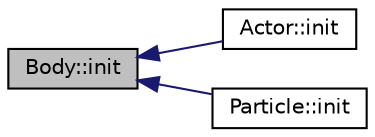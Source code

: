 digraph "Body::init"
{
  edge [fontname="Helvetica",fontsize="10",labelfontname="Helvetica",labelfontsize="10"];
  node [fontname="Helvetica",fontsize="10",shape=record];
  rankdir="LR";
  Node11 [label="Body::init",height=0.2,width=0.4,color="black", fillcolor="grey75", style="filled", fontcolor="black"];
  Node11 -> Node12 [dir="back",color="midnightblue",fontsize="10",style="solid",fontname="Helvetica"];
  Node12 [label="Actor::init",height=0.2,width=0.4,color="black", fillcolor="white", style="filled",URL="$namespace_actor.html#a66160c0692dd16998f8d7dd47ef575c1"];
  Node11 -> Node13 [dir="back",color="midnightblue",fontsize="10",style="solid",fontname="Helvetica"];
  Node13 [label="Particle::init",height=0.2,width=0.4,color="black", fillcolor="white", style="filled",URL="$namespace_particle.html#adc41f88d0e886694850badfb2a50c914"];
}
